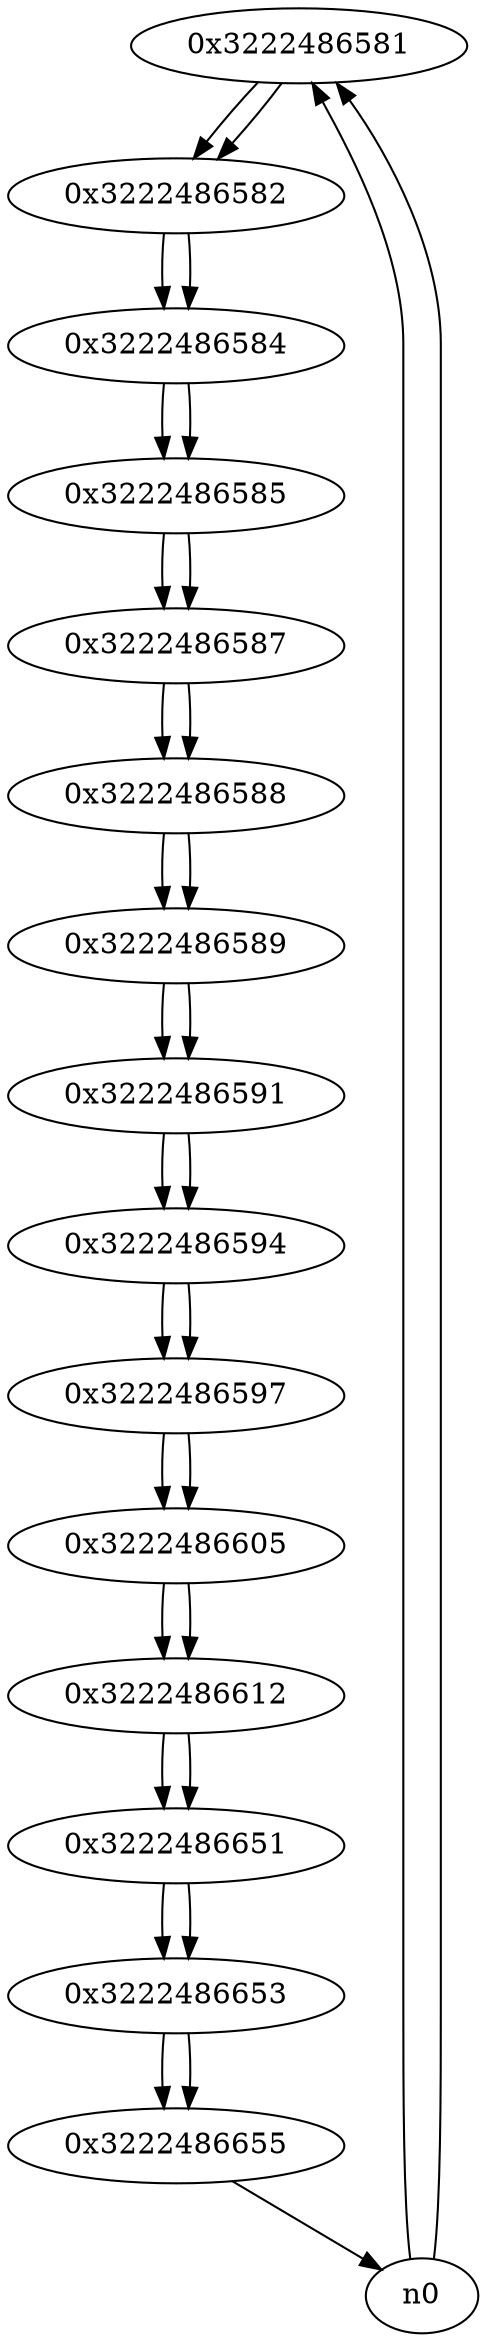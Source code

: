 digraph G{
/* nodes */
  n1 [label="0x3222486581"]
  n2 [label="0x3222486582"]
  n3 [label="0x3222486584"]
  n4 [label="0x3222486585"]
  n5 [label="0x3222486587"]
  n6 [label="0x3222486588"]
  n7 [label="0x3222486589"]
  n8 [label="0x3222486591"]
  n9 [label="0x3222486594"]
  n10 [label="0x3222486597"]
  n11 [label="0x3222486605"]
  n12 [label="0x3222486612"]
  n13 [label="0x3222486651"]
  n14 [label="0x3222486653"]
  n15 [label="0x3222486655"]
/* edges */
n1 -> n2;
n0 -> n1;
n0 -> n1;
n2 -> n3;
n1 -> n2;
n3 -> n4;
n2 -> n3;
n4 -> n5;
n3 -> n4;
n5 -> n6;
n4 -> n5;
n6 -> n7;
n5 -> n6;
n7 -> n8;
n6 -> n7;
n8 -> n9;
n7 -> n8;
n9 -> n10;
n8 -> n9;
n10 -> n11;
n9 -> n10;
n11 -> n12;
n10 -> n11;
n12 -> n13;
n11 -> n12;
n13 -> n14;
n12 -> n13;
n14 -> n15;
n13 -> n14;
n15 -> n0;
n14 -> n15;
}
